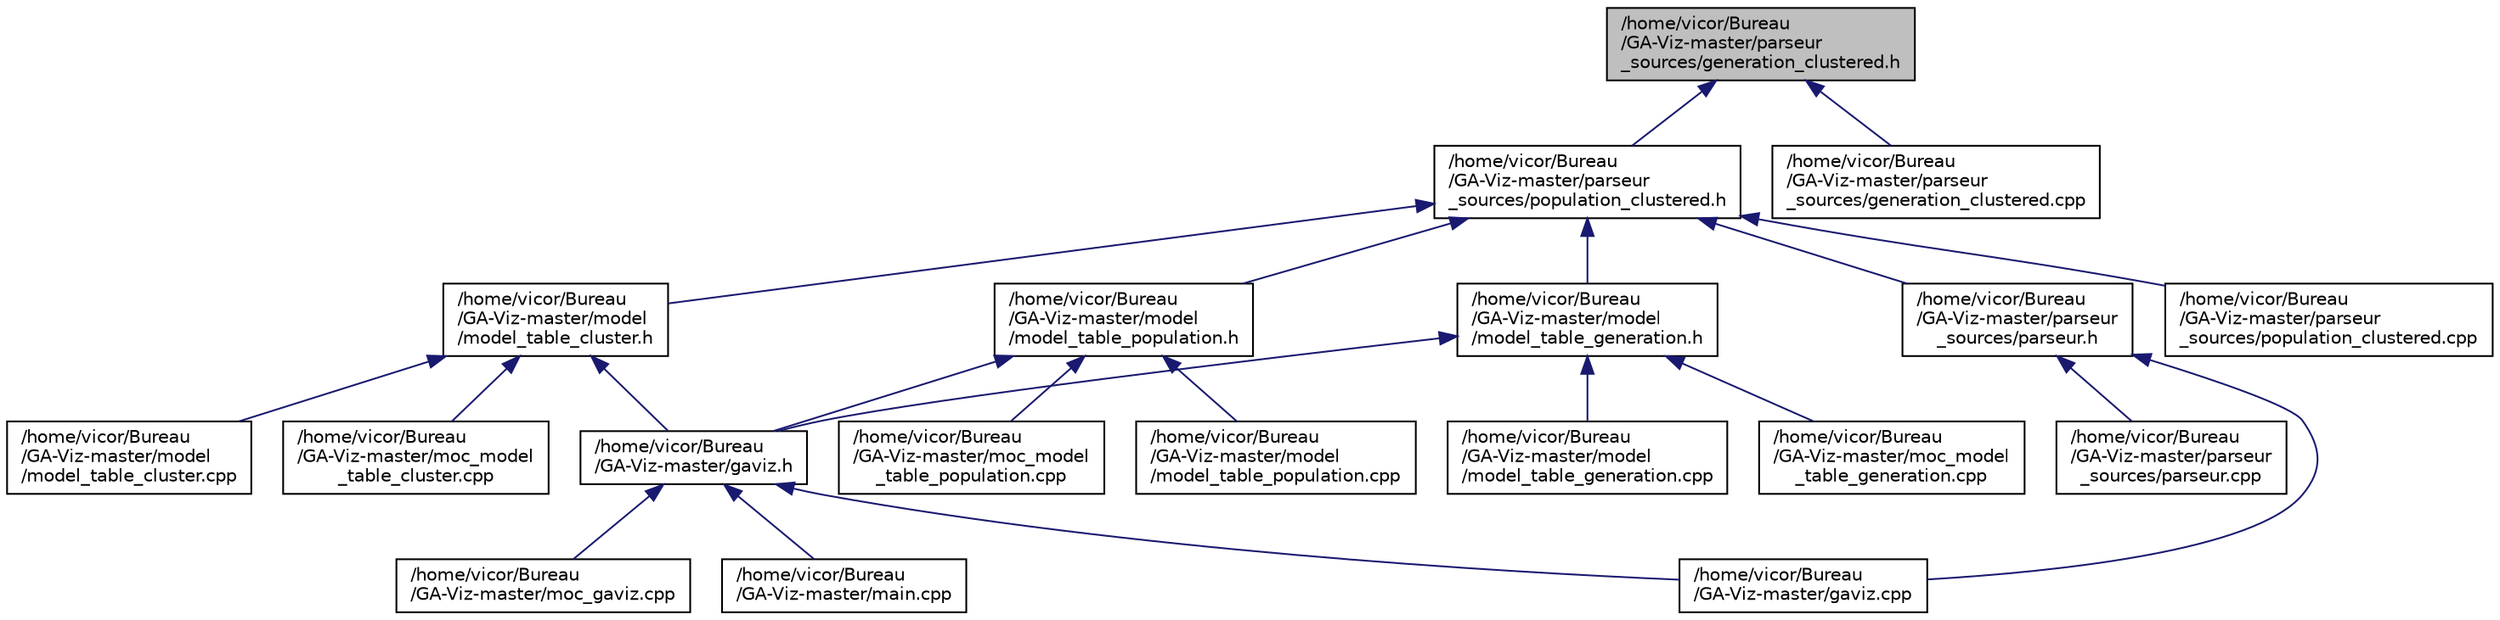 digraph "/home/vicor/Bureau/GA-Viz-master/parseur_sources/generation_clustered.h"
{
  edge [fontname="Helvetica",fontsize="10",labelfontname="Helvetica",labelfontsize="10"];
  node [fontname="Helvetica",fontsize="10",shape=record];
  Node7 [label="/home/vicor/Bureau\l/GA-Viz-master/parseur\l_sources/generation_clustered.h",height=0.2,width=0.4,color="black", fillcolor="grey75", style="filled", fontcolor="black"];
  Node7 -> Node8 [dir="back",color="midnightblue",fontsize="10",style="solid",fontname="Helvetica"];
  Node8 [label="/home/vicor/Bureau\l/GA-Viz-master/parseur\l_sources/population_clustered.h",height=0.2,width=0.4,color="black", fillcolor="white", style="filled",URL="$population__clustered_8h.html"];
  Node8 -> Node9 [dir="back",color="midnightblue",fontsize="10",style="solid",fontname="Helvetica"];
  Node9 [label="/home/vicor/Bureau\l/GA-Viz-master/model\l/model_table_cluster.h",height=0.2,width=0.4,color="black", fillcolor="white", style="filled",URL="$model__table__cluster_8h.html"];
  Node9 -> Node10 [dir="back",color="midnightblue",fontsize="10",style="solid",fontname="Helvetica"];
  Node10 [label="/home/vicor/Bureau\l/GA-Viz-master/gaviz.h",height=0.2,width=0.4,color="black", fillcolor="white", style="filled",URL="$gaviz_8h.html"];
  Node10 -> Node11 [dir="back",color="midnightblue",fontsize="10",style="solid",fontname="Helvetica"];
  Node11 [label="/home/vicor/Bureau\l/GA-Viz-master/gaviz.cpp",height=0.2,width=0.4,color="black", fillcolor="white", style="filled",URL="$gaviz_8cpp.html"];
  Node10 -> Node12 [dir="back",color="midnightblue",fontsize="10",style="solid",fontname="Helvetica"];
  Node12 [label="/home/vicor/Bureau\l/GA-Viz-master/main.cpp",height=0.2,width=0.4,color="black", fillcolor="white", style="filled",URL="$main_8cpp.html"];
  Node10 -> Node13 [dir="back",color="midnightblue",fontsize="10",style="solid",fontname="Helvetica"];
  Node13 [label="/home/vicor/Bureau\l/GA-Viz-master/moc_gaviz.cpp",height=0.2,width=0.4,color="black", fillcolor="white", style="filled",URL="$moc__gaviz_8cpp.html"];
  Node9 -> Node14 [dir="back",color="midnightblue",fontsize="10",style="solid",fontname="Helvetica"];
  Node14 [label="/home/vicor/Bureau\l/GA-Viz-master/moc_model\l_table_cluster.cpp",height=0.2,width=0.4,color="black", fillcolor="white", style="filled",URL="$moc__model__table__cluster_8cpp.html"];
  Node9 -> Node15 [dir="back",color="midnightblue",fontsize="10",style="solid",fontname="Helvetica"];
  Node15 [label="/home/vicor/Bureau\l/GA-Viz-master/model\l/model_table_cluster.cpp",height=0.2,width=0.4,color="black", fillcolor="white", style="filled",URL="$model__table__cluster_8cpp.html"];
  Node8 -> Node16 [dir="back",color="midnightblue",fontsize="10",style="solid",fontname="Helvetica"];
  Node16 [label="/home/vicor/Bureau\l/GA-Viz-master/model\l/model_table_population.h",height=0.2,width=0.4,color="black", fillcolor="white", style="filled",URL="$model__table__population_8h.html"];
  Node16 -> Node10 [dir="back",color="midnightblue",fontsize="10",style="solid",fontname="Helvetica"];
  Node16 -> Node17 [dir="back",color="midnightblue",fontsize="10",style="solid",fontname="Helvetica"];
  Node17 [label="/home/vicor/Bureau\l/GA-Viz-master/moc_model\l_table_population.cpp",height=0.2,width=0.4,color="black", fillcolor="white", style="filled",URL="$moc__model__table__population_8cpp.html"];
  Node16 -> Node18 [dir="back",color="midnightblue",fontsize="10",style="solid",fontname="Helvetica"];
  Node18 [label="/home/vicor/Bureau\l/GA-Viz-master/model\l/model_table_population.cpp",height=0.2,width=0.4,color="black", fillcolor="white", style="filled",URL="$model__table__population_8cpp.html"];
  Node8 -> Node19 [dir="back",color="midnightblue",fontsize="10",style="solid",fontname="Helvetica"];
  Node19 [label="/home/vicor/Bureau\l/GA-Viz-master/model\l/model_table_generation.h",height=0.2,width=0.4,color="black", fillcolor="white", style="filled",URL="$model__table__generation_8h.html"];
  Node19 -> Node10 [dir="back",color="midnightblue",fontsize="10",style="solid",fontname="Helvetica"];
  Node19 -> Node20 [dir="back",color="midnightblue",fontsize="10",style="solid",fontname="Helvetica"];
  Node20 [label="/home/vicor/Bureau\l/GA-Viz-master/moc_model\l_table_generation.cpp",height=0.2,width=0.4,color="black", fillcolor="white", style="filled",URL="$moc__model__table__generation_8cpp.html"];
  Node19 -> Node21 [dir="back",color="midnightblue",fontsize="10",style="solid",fontname="Helvetica"];
  Node21 [label="/home/vicor/Bureau\l/GA-Viz-master/model\l/model_table_generation.cpp",height=0.2,width=0.4,color="black", fillcolor="white", style="filled",URL="$model__table__generation_8cpp.html"];
  Node8 -> Node22 [dir="back",color="midnightblue",fontsize="10",style="solid",fontname="Helvetica"];
  Node22 [label="/home/vicor/Bureau\l/GA-Viz-master/parseur\l_sources/parseur.h",height=0.2,width=0.4,color="black", fillcolor="white", style="filled",URL="$parseur_8h.html"];
  Node22 -> Node11 [dir="back",color="midnightblue",fontsize="10",style="solid",fontname="Helvetica"];
  Node22 -> Node23 [dir="back",color="midnightblue",fontsize="10",style="solid",fontname="Helvetica"];
  Node23 [label="/home/vicor/Bureau\l/GA-Viz-master/parseur\l_sources/parseur.cpp",height=0.2,width=0.4,color="black", fillcolor="white", style="filled",URL="$parseur_8cpp.html"];
  Node8 -> Node24 [dir="back",color="midnightblue",fontsize="10",style="solid",fontname="Helvetica"];
  Node24 [label="/home/vicor/Bureau\l/GA-Viz-master/parseur\l_sources/population_clustered.cpp",height=0.2,width=0.4,color="black", fillcolor="white", style="filled",URL="$population__clustered_8cpp.html"];
  Node7 -> Node25 [dir="back",color="midnightblue",fontsize="10",style="solid",fontname="Helvetica"];
  Node25 [label="/home/vicor/Bureau\l/GA-Viz-master/parseur\l_sources/generation_clustered.cpp",height=0.2,width=0.4,color="black", fillcolor="white", style="filled",URL="$generation__clustered_8cpp.html"];
}
